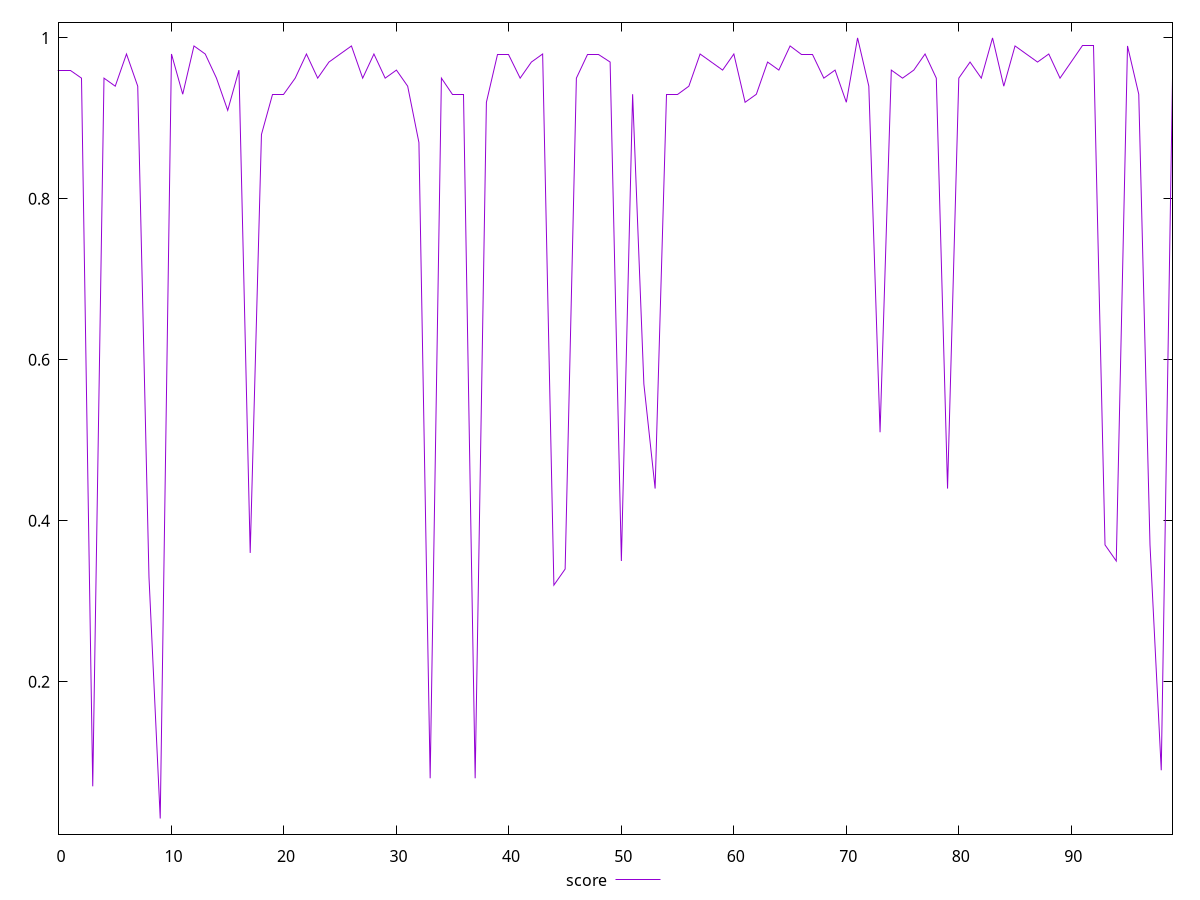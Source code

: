 reset

$score <<EOF
0 0.96
1 0.96
2 0.95
3 0.07
4 0.95
5 0.94
6 0.98
7 0.94
8 0.33
9 0.03
10 0.98
11 0.93
12 0.99
13 0.98
14 0.95
15 0.91
16 0.96
17 0.36
18 0.88
19 0.93
20 0.93
21 0.95
22 0.98
23 0.95
24 0.97
25 0.98
26 0.99
27 0.95
28 0.98
29 0.95
30 0.96
31 0.94
32 0.87
33 0.08
34 0.95
35 0.93
36 0.93
37 0.08
38 0.92
39 0.98
40 0.98
41 0.95
42 0.97
43 0.98
44 0.32
45 0.34
46 0.95
47 0.98
48 0.98
49 0.97
50 0.35
51 0.93
52 0.57
53 0.44
54 0.93
55 0.93
56 0.94
57 0.98
58 0.97
59 0.96
60 0.98
61 0.92
62 0.93
63 0.97
64 0.96
65 0.99
66 0.98
67 0.98
68 0.95
69 0.96
70 0.92
71 1
72 0.94
73 0.51
74 0.96
75 0.95
76 0.96
77 0.98
78 0.95
79 0.44
80 0.95
81 0.97
82 0.95
83 1
84 0.94
85 0.99
86 0.98
87 0.97
88 0.98
89 0.95
91 0.99
92 0.99
93 0.37
94 0.35
95 0.99
96 0.93
97 0.37
98 0.09
99 0.95
EOF

set key outside below
set xrange [0:99]
set yrange [0.010599999999999998:1.0194]
set trange [0.010599999999999998:1.0194]
set terminal svg size 640, 500 enhanced background rgb 'white'
set output "report/report_00029_2021-02-24T13-36-40.390Z/largest-contentful-paint/samples/card/score/values.svg"

plot $score title "score" with line

reset
